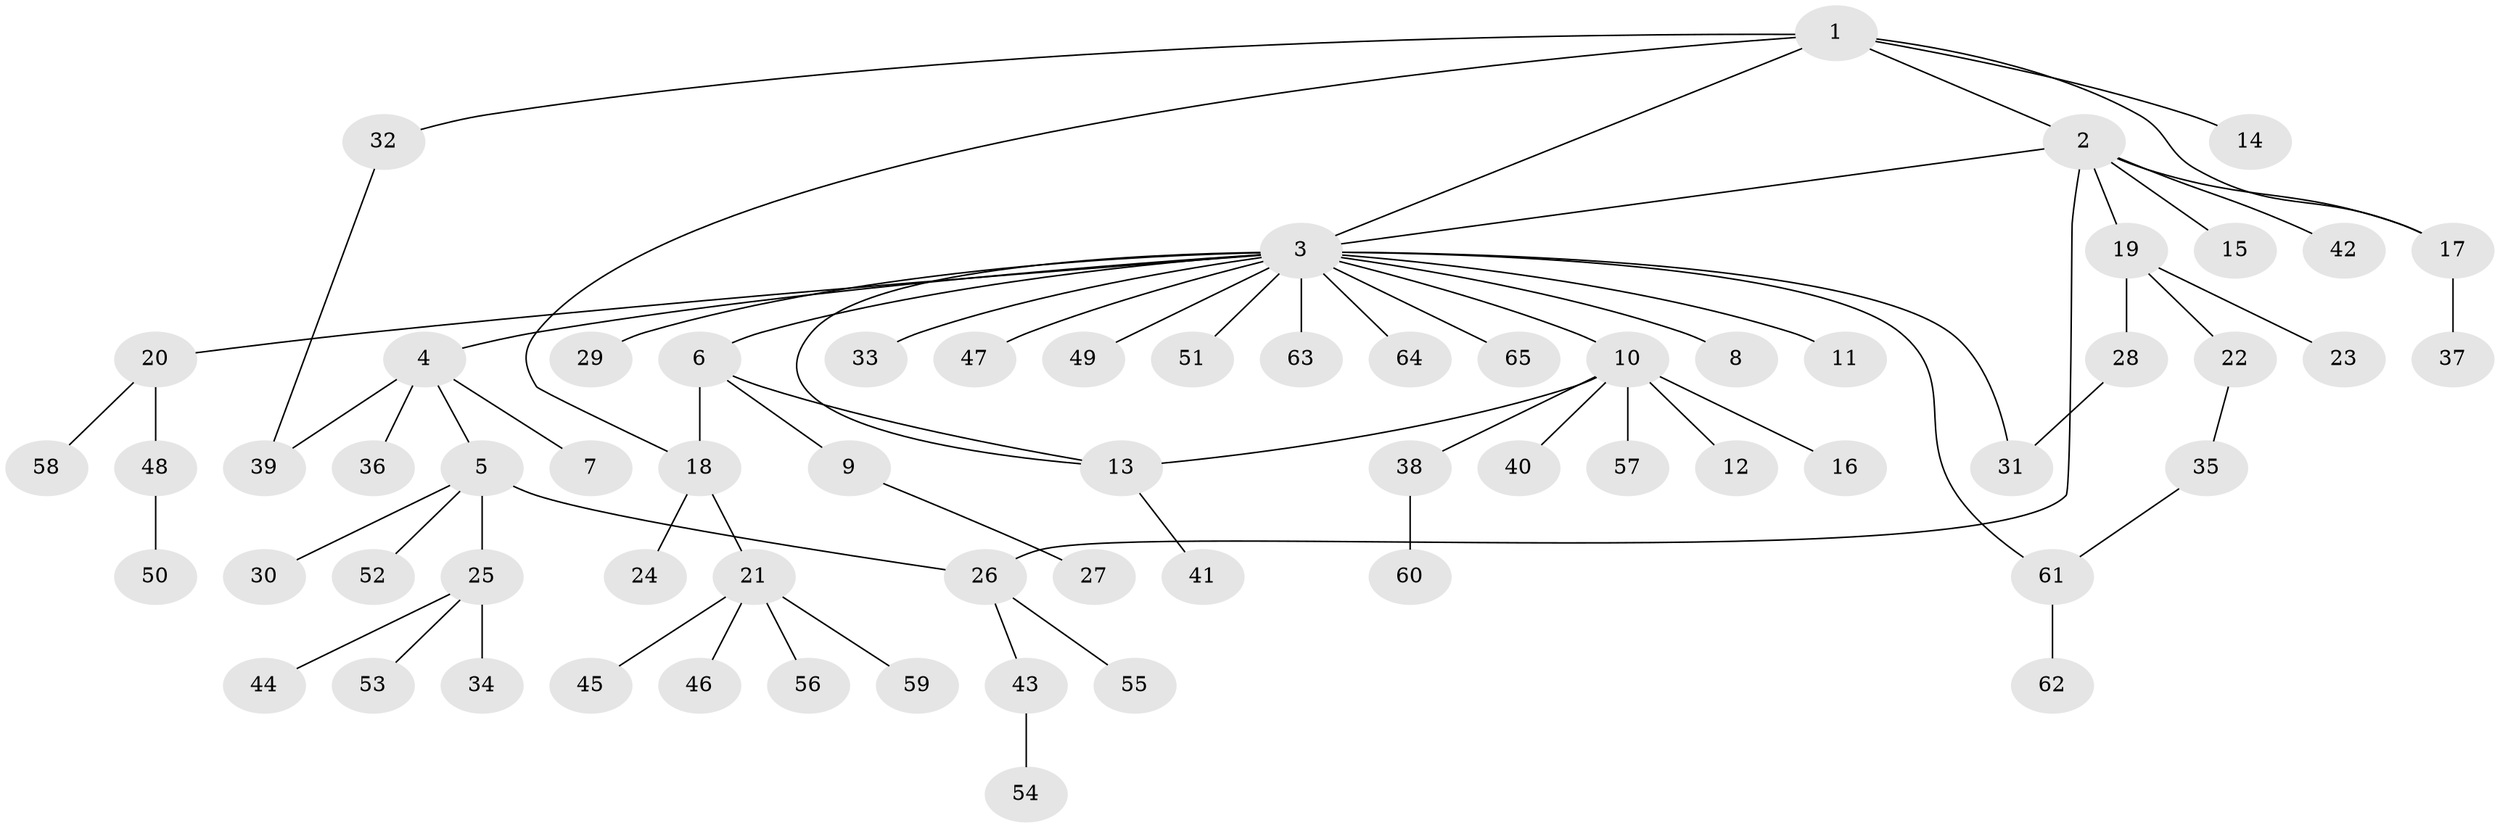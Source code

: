 // Generated by graph-tools (version 1.1) at 2025/26/03/09/25 03:26:08]
// undirected, 65 vertices, 73 edges
graph export_dot {
graph [start="1"]
  node [color=gray90,style=filled];
  1;
  2;
  3;
  4;
  5;
  6;
  7;
  8;
  9;
  10;
  11;
  12;
  13;
  14;
  15;
  16;
  17;
  18;
  19;
  20;
  21;
  22;
  23;
  24;
  25;
  26;
  27;
  28;
  29;
  30;
  31;
  32;
  33;
  34;
  35;
  36;
  37;
  38;
  39;
  40;
  41;
  42;
  43;
  44;
  45;
  46;
  47;
  48;
  49;
  50;
  51;
  52;
  53;
  54;
  55;
  56;
  57;
  58;
  59;
  60;
  61;
  62;
  63;
  64;
  65;
  1 -- 2;
  1 -- 3;
  1 -- 14;
  1 -- 17;
  1 -- 18;
  1 -- 32;
  2 -- 3;
  2 -- 15;
  2 -- 17;
  2 -- 19;
  2 -- 26;
  2 -- 42;
  3 -- 4;
  3 -- 6;
  3 -- 8;
  3 -- 10;
  3 -- 11;
  3 -- 13;
  3 -- 20;
  3 -- 29;
  3 -- 31;
  3 -- 33;
  3 -- 47;
  3 -- 49;
  3 -- 51;
  3 -- 61;
  3 -- 63;
  3 -- 64;
  3 -- 65;
  4 -- 5;
  4 -- 7;
  4 -- 36;
  4 -- 39;
  5 -- 25;
  5 -- 26;
  5 -- 30;
  5 -- 52;
  6 -- 9;
  6 -- 13;
  6 -- 18;
  9 -- 27;
  10 -- 12;
  10 -- 13;
  10 -- 16;
  10 -- 38;
  10 -- 40;
  10 -- 57;
  13 -- 41;
  17 -- 37;
  18 -- 21;
  18 -- 24;
  19 -- 22;
  19 -- 23;
  19 -- 28;
  20 -- 48;
  20 -- 58;
  21 -- 45;
  21 -- 46;
  21 -- 56;
  21 -- 59;
  22 -- 35;
  25 -- 34;
  25 -- 44;
  25 -- 53;
  26 -- 43;
  26 -- 55;
  28 -- 31;
  32 -- 39;
  35 -- 61;
  38 -- 60;
  43 -- 54;
  48 -- 50;
  61 -- 62;
}
